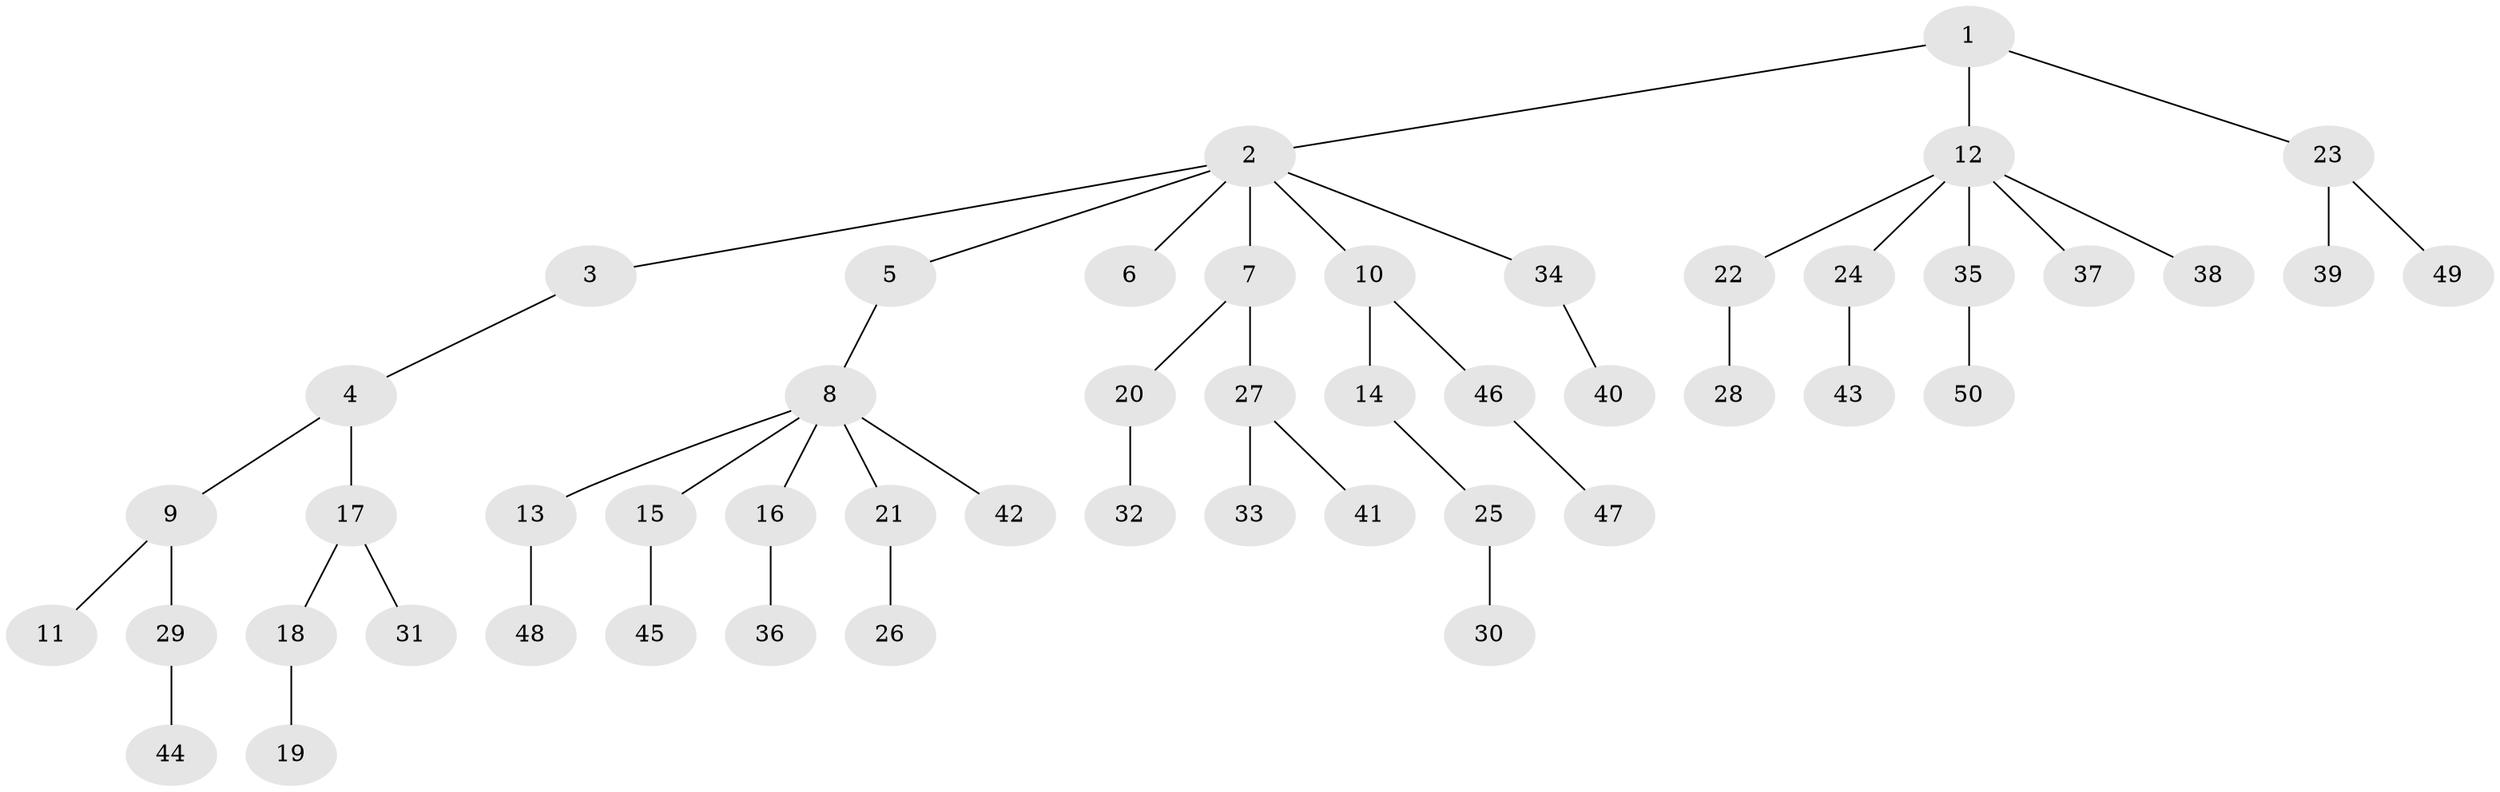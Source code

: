 // Generated by graph-tools (version 1.1) at 2025/50/03/09/25 03:50:17]
// undirected, 50 vertices, 49 edges
graph export_dot {
graph [start="1"]
  node [color=gray90,style=filled];
  1;
  2;
  3;
  4;
  5;
  6;
  7;
  8;
  9;
  10;
  11;
  12;
  13;
  14;
  15;
  16;
  17;
  18;
  19;
  20;
  21;
  22;
  23;
  24;
  25;
  26;
  27;
  28;
  29;
  30;
  31;
  32;
  33;
  34;
  35;
  36;
  37;
  38;
  39;
  40;
  41;
  42;
  43;
  44;
  45;
  46;
  47;
  48;
  49;
  50;
  1 -- 2;
  1 -- 12;
  1 -- 23;
  2 -- 3;
  2 -- 5;
  2 -- 6;
  2 -- 7;
  2 -- 10;
  2 -- 34;
  3 -- 4;
  4 -- 9;
  4 -- 17;
  5 -- 8;
  7 -- 20;
  7 -- 27;
  8 -- 13;
  8 -- 15;
  8 -- 16;
  8 -- 21;
  8 -- 42;
  9 -- 11;
  9 -- 29;
  10 -- 14;
  10 -- 46;
  12 -- 22;
  12 -- 24;
  12 -- 35;
  12 -- 37;
  12 -- 38;
  13 -- 48;
  14 -- 25;
  15 -- 45;
  16 -- 36;
  17 -- 18;
  17 -- 31;
  18 -- 19;
  20 -- 32;
  21 -- 26;
  22 -- 28;
  23 -- 39;
  23 -- 49;
  24 -- 43;
  25 -- 30;
  27 -- 33;
  27 -- 41;
  29 -- 44;
  34 -- 40;
  35 -- 50;
  46 -- 47;
}
